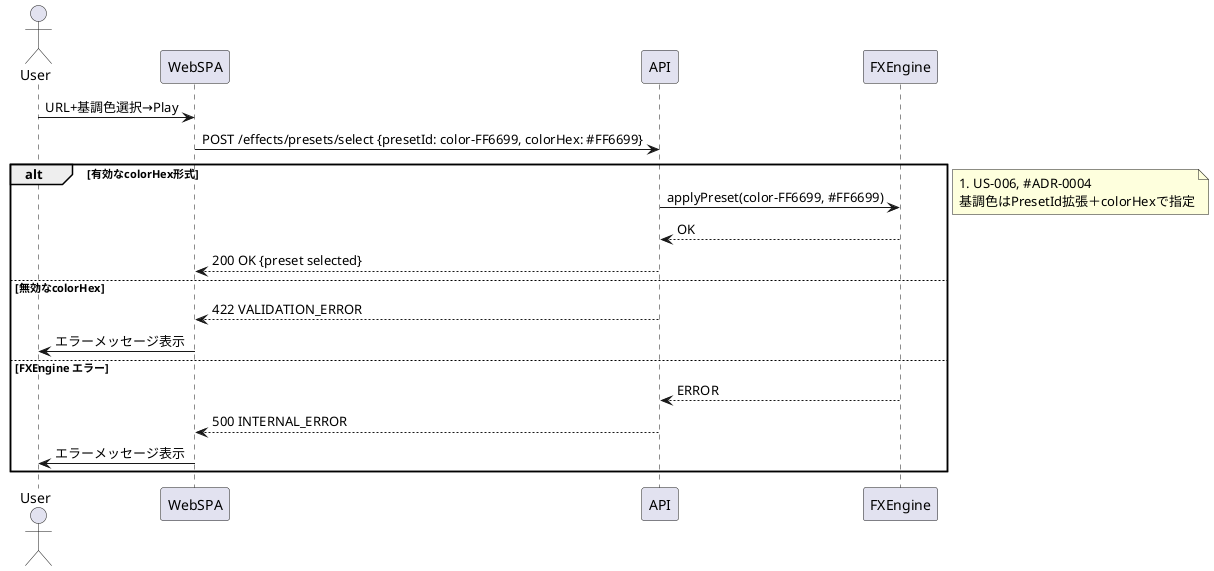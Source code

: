 @startuml
' ==========================================================
' Sequence Diagram — Color Personalize (PresetId: color-XXXXXX)
' PlayAsYouLike Web Rhythm Game
' ==========================================================
actor User
participant WebSPA
participant API
participant FXEngine

User -> WebSPA: URL+基調色選択→Play
WebSPA -> API: POST /effects/presets/select {presetId: color-FF6699, colorHex: #FF6699}
alt 有効なcolorHex形式
    API -> FXEngine: applyPreset(color-FF6699, #FF6699)
    FXEngine --> API: OK
    API --> WebSPA: 200 OK {preset selected}
else 無効なcolorHex
    API --> WebSPA: 422 VALIDATION_ERROR
    WebSPA -> User: エラーメッセージ表示
else FXEngine エラー
    FXEngine --> API: ERROR
    API --> WebSPA: 500 INTERNAL_ERROR
    WebSPA -> User: エラーメッセージ表示
end

note right: #US-006, #ADR-0004\n基調色はPresetId拡張＋colorHexで指定

@enduml